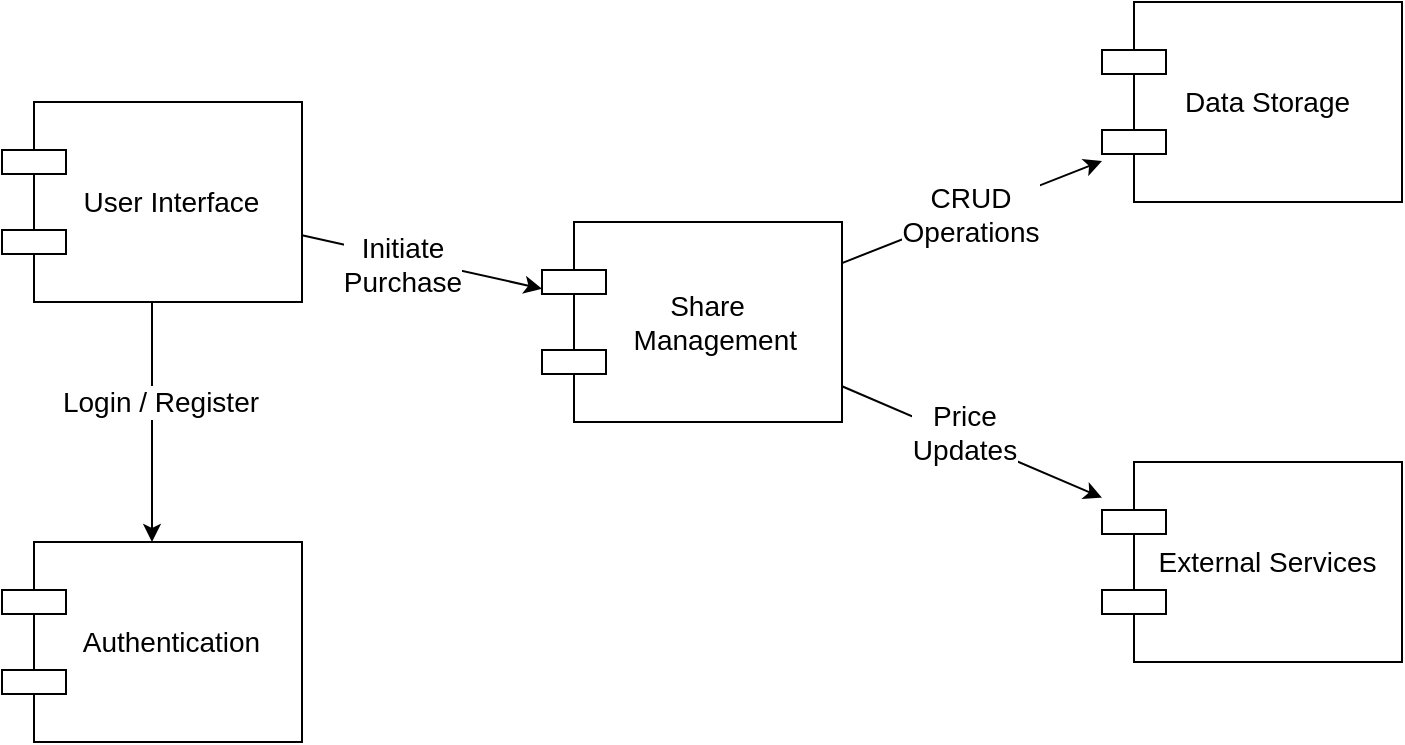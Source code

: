 <mxfile version="27.0.5">
  <diagram name="Page-1" id="HloazGf1QLUk0cmV49_5">
    <mxGraphModel dx="872" dy="529" grid="1" gridSize="10" guides="1" tooltips="1" connect="1" arrows="1" fold="1" page="1" pageScale="1" pageWidth="850" pageHeight="1100" math="0" shadow="0">
      <root>
        <mxCell id="0" />
        <mxCell id="1" parent="0" />
        <mxCell id="N18InV-qUUhM4nJrEDHv-1" value="&lt;font style=&quot;font-size: 14px;&quot;&gt;&amp;nbsp; &amp;nbsp; &amp;nbsp;User Interface&lt;/font&gt;" style="shape=component;whiteSpace=wrap;html=1;" vertex="1" parent="1">
          <mxGeometry x="100" y="50" width="150" height="100" as="geometry" />
        </mxCell>
        <mxCell id="N18InV-qUUhM4nJrEDHv-2" value="&lt;font style=&quot;font-size: 14px;&quot;&gt;&amp;nbsp; &amp;nbsp; &amp;nbsp;Authentication&lt;/font&gt;" style="shape=component;whiteSpace=wrap;html=1;" vertex="1" parent="1">
          <mxGeometry x="100" y="270" width="150" height="100" as="geometry" />
        </mxCell>
        <mxCell id="N18InV-qUUhM4nJrEDHv-3" value="&lt;font style=&quot;font-size: 14px;&quot;&gt;&amp;nbsp; &amp;nbsp; Share&lt;/font&gt;&lt;div&gt;&lt;font style=&quot;font-size: 14px;&quot;&gt;&amp;nbsp; &amp;nbsp; &amp;nbsp; Management&lt;/font&gt;&lt;/div&gt;" style="shape=component;whiteSpace=wrap;html=1;align=center;" vertex="1" parent="1">
          <mxGeometry x="370" y="110" width="150" height="100" as="geometry" />
        </mxCell>
        <mxCell id="N18InV-qUUhM4nJrEDHv-4" value="&lt;font style=&quot;font-size: 14px;&quot;&gt;&amp;nbsp; &amp;nbsp; Data Storage&lt;/font&gt;" style="shape=component;whiteSpace=wrap;html=1;" vertex="1" parent="1">
          <mxGeometry x="650" width="150" height="100" as="geometry" />
        </mxCell>
        <mxCell id="N18InV-qUUhM4nJrEDHv-5" value="&lt;font style=&quot;font-size: 14px;&quot;&gt;&amp;nbsp; &amp;nbsp; External Services&lt;/font&gt;" style="shape=component;whiteSpace=wrap;html=1;" vertex="1" parent="1">
          <mxGeometry x="650" y="230" width="150" height="100" as="geometry" />
        </mxCell>
        <mxCell id="N18InV-qUUhM4nJrEDHv-6" value="" style="endArrow=classic;html=1;rounded=0;" edge="1" parent="1" source="N18InV-qUUhM4nJrEDHv-1" target="N18InV-qUUhM4nJrEDHv-2">
          <mxGeometry relative="1" as="geometry">
            <mxPoint x="175" y="150" as="sourcePoint" />
            <mxPoint x="175" y="200" as="targetPoint" />
          </mxGeometry>
        </mxCell>
        <mxCell id="N18InV-qUUhM4nJrEDHv-7" value="&lt;font style=&quot;font-size: 14px;&quot;&gt;Login / Register&lt;/font&gt;" style="edgeLabel;html=1;align=center;verticalAlign=middle;resizable=0;points=[];" vertex="1" connectable="0" parent="N18InV-qUUhM4nJrEDHv-6">
          <mxGeometry x="-0.5" relative="1" as="geometry">
            <mxPoint x="4" y="20" as="offset" />
          </mxGeometry>
        </mxCell>
        <mxCell id="N18InV-qUUhM4nJrEDHv-8" value="" style="endArrow=classic;html=1;rounded=0;" edge="1" parent="1" source="N18InV-qUUhM4nJrEDHv-1" target="N18InV-qUUhM4nJrEDHv-3">
          <mxGeometry relative="1" as="geometry">
            <mxPoint x="250" y="150" as="sourcePoint" />
            <mxPoint x="300" y="175" as="targetPoint" />
          </mxGeometry>
        </mxCell>
        <mxCell id="N18InV-qUUhM4nJrEDHv-9" value="&lt;font style=&quot;font-size: 14px;&quot;&gt;Initiate&lt;/font&gt;&lt;div&gt;&lt;font style=&quot;font-size: 14px;&quot;&gt;Purchase&lt;/font&gt;&lt;/div&gt;" style="edgeLabel;html=1;align=center;verticalAlign=middle;resizable=0;points=[];" vertex="1" connectable="0" parent="N18InV-qUUhM4nJrEDHv-8">
          <mxGeometry x="-0.5" relative="1" as="geometry">
            <mxPoint x="20" y="7" as="offset" />
          </mxGeometry>
        </mxCell>
        <mxCell id="N18InV-qUUhM4nJrEDHv-10" value="" style="endArrow=classic;html=1;rounded=0;" edge="1" parent="1" source="N18InV-qUUhM4nJrEDHv-3" target="N18InV-qUUhM4nJrEDHv-4">
          <mxGeometry relative="1" as="geometry">
            <mxPoint x="450" y="175" as="sourcePoint" />
            <mxPoint x="500" y="100" as="targetPoint" />
          </mxGeometry>
        </mxCell>
        <mxCell id="N18InV-qUUhM4nJrEDHv-11" value="&lt;font style=&quot;font-size: 14px;&quot;&gt;CRUD&lt;/font&gt;&lt;div&gt;&lt;font style=&quot;font-size: 14px;&quot;&gt;Operations&lt;/font&gt;&lt;/div&gt;" style="edgeLabel;html=1;align=center;verticalAlign=middle;resizable=0;points=[];" vertex="1" connectable="0" parent="N18InV-qUUhM4nJrEDHv-10">
          <mxGeometry x="-0.5" relative="1" as="geometry">
            <mxPoint x="31" y="-12" as="offset" />
          </mxGeometry>
        </mxCell>
        <mxCell id="N18InV-qUUhM4nJrEDHv-12" value="" style="endArrow=classic;html=1;rounded=0;" edge="1" parent="1" source="N18InV-qUUhM4nJrEDHv-3" target="N18InV-qUUhM4nJrEDHv-5">
          <mxGeometry relative="1" as="geometry">
            <mxPoint x="450" y="175" as="sourcePoint" />
            <mxPoint x="500" y="250" as="targetPoint" />
          </mxGeometry>
        </mxCell>
        <mxCell id="N18InV-qUUhM4nJrEDHv-13" value="&lt;font style=&quot;font-size: 14px;&quot;&gt;Price&lt;/font&gt;&lt;div&gt;&lt;font style=&quot;font-size: 14px;&quot;&gt;Updates&lt;/font&gt;&lt;/div&gt;" style="edgeLabel;html=1;align=center;verticalAlign=middle;resizable=0;points=[];" vertex="1" connectable="0" parent="N18InV-qUUhM4nJrEDHv-12">
          <mxGeometry x="-0.5" relative="1" as="geometry">
            <mxPoint x="28" y="9" as="offset" />
          </mxGeometry>
        </mxCell>
      </root>
    </mxGraphModel>
  </diagram>
</mxfile>
